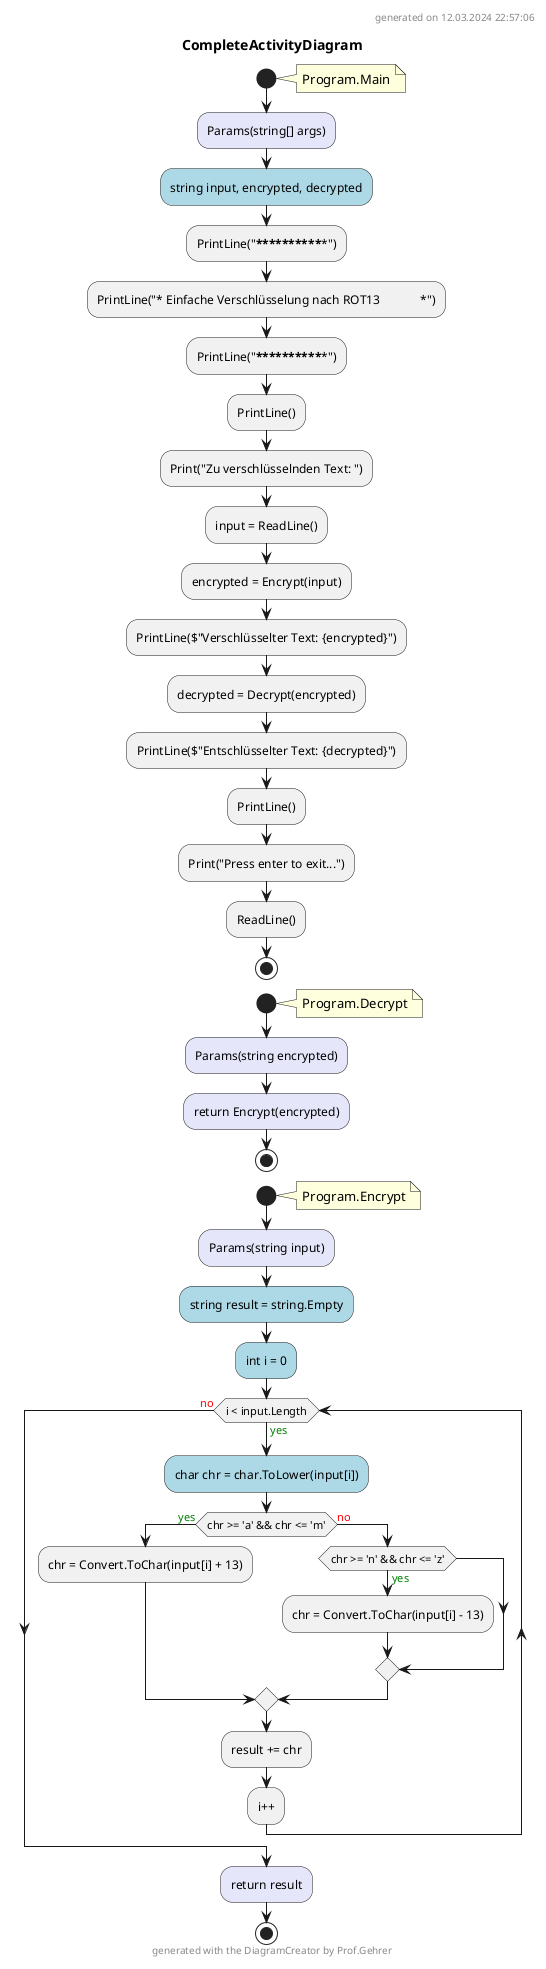 @startuml CompleteActivityDiagram
header
generated on 12.03.2024 22:57:06
end header
title CompleteActivityDiagram
start
note right:  Program.Main
#Lavender:Params(string[] args);
#LightBlue:string input, encrypted, decrypted;
:PrintLine("***************************************************");
:PrintLine("* Einfache Verschlüsselung nach ROT13             *");
:PrintLine("***************************************************");
:PrintLine();
:Print("Zu verschlüsselnden Text: ");
:input = ReadLine();
:encrypted = Encrypt(input);
:PrintLine($"Verschlüsselter Text: {encrypted}");
:decrypted = Decrypt(encrypted);
:PrintLine($"Entschlüsselter Text: {decrypted}");
:PrintLine();
:Print("Press enter to exit...");
:ReadLine();
stop
start
note right:  Program.Decrypt
#Lavender:Params(string encrypted);
#Lavender:return Encrypt(encrypted);
stop
start
note right:  Program.Encrypt
#Lavender:Params(string input);
#LightBlue:string result = string.Empty;
#LightBlue:int i = 0;
while (i < input.Length) is (<color:green>yes)
    #LightBlue:char chr = char.ToLower(input[i]);
    if (chr >= 'a' && chr <= 'm') then (<color:green>yes)
        :chr = Convert.ToChar(input[i] + 13);
      else (<color:red>no)
        if (chr >= 'n' && chr <= 'z') then (<color:green>yes)
            :chr = Convert.ToChar(input[i] - 13);
        endif
    endif
    :result += chr;
:i++;
endwhile (<color:red>no)
#Lavender:return result;
stop
footer
generated with the DiagramCreator by Prof.Gehrer
end footer
@enduml
